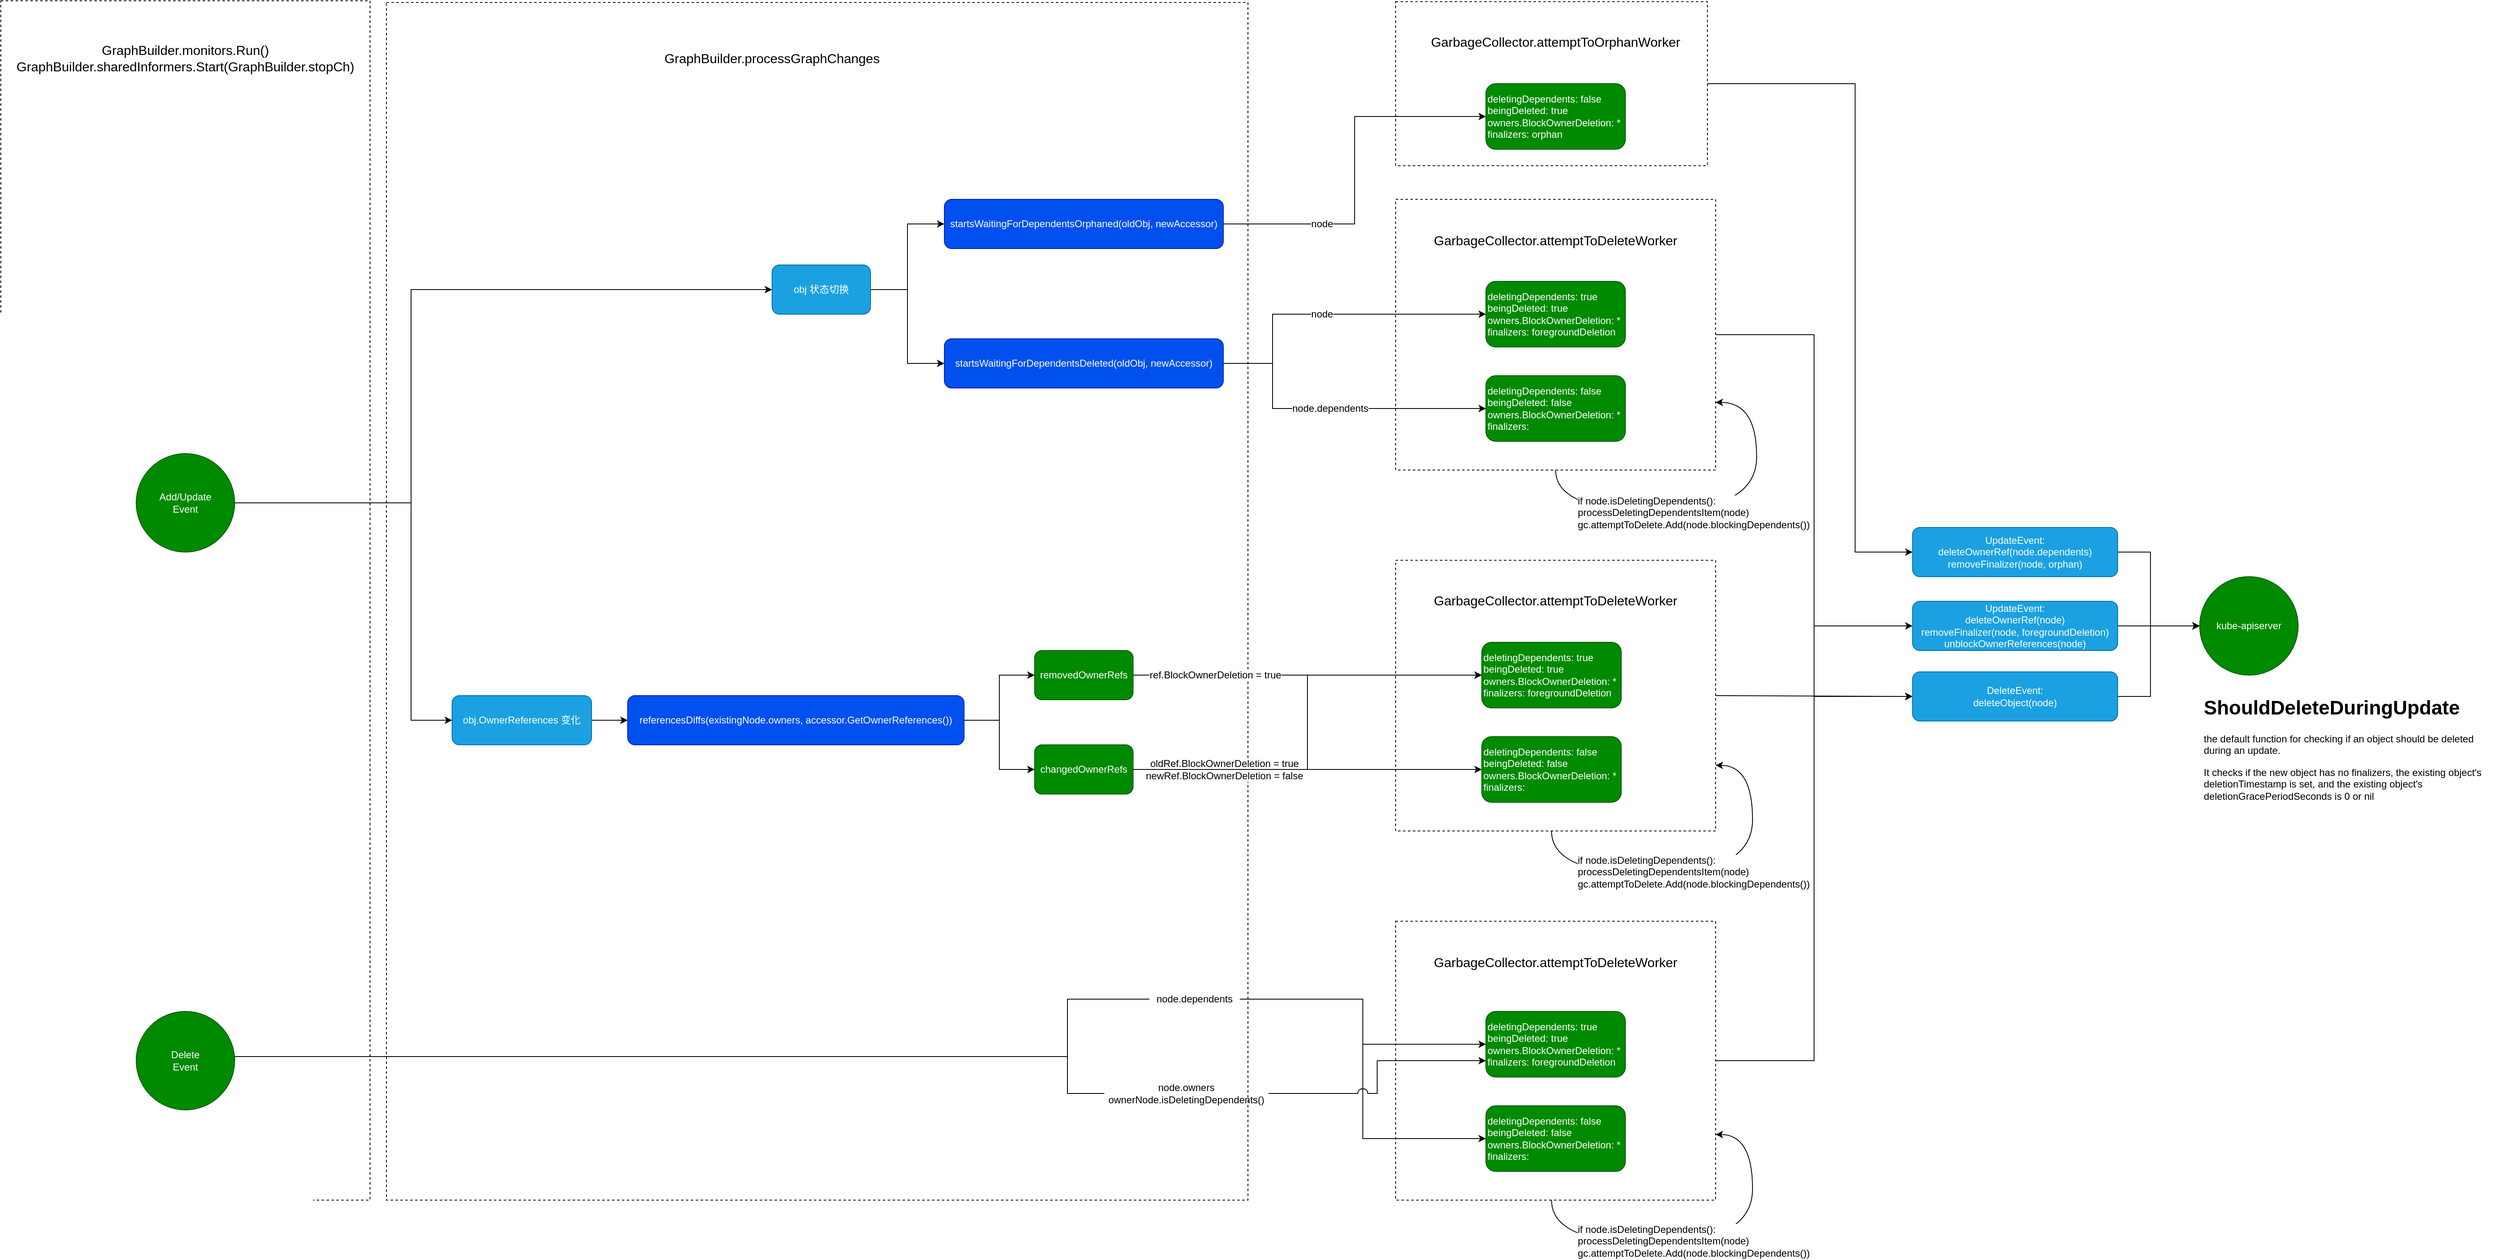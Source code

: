 <mxfile version="12.7.9" type="device"><diagram id="bAnAG_rezKA8G7oP9Piw" name="第 1 页"><mxGraphModel dx="7092" dy="2720" grid="1" gridSize="10" guides="1" tooltips="1" connect="1" arrows="1" fold="1" page="1" pageScale="1" pageWidth="827" pageHeight="1169" math="0" shadow="0"><root><mxCell id="0"/><mxCell id="1" parent="0"/><mxCell id="O7Wapl3vT5qbN7tAfjAS-4" value="" style="rounded=0;whiteSpace=wrap;html=1;dashed=1;" vertex="1" parent="1"><mxGeometry x="-2600" y="968" width="450" height="1462" as="geometry"/></mxCell><mxCell id="O7Wapl3vT5qbN7tAfjAS-1" value="" style="rounded=0;whiteSpace=wrap;html=1;dashed=1;" vertex="1" parent="1"><mxGeometry x="-2130" y="970" width="1050" height="1460" as="geometry"/></mxCell><mxCell id="iy4BCZ3IqAtohTNF7NTd-127" style="edgeStyle=orthogonalEdgeStyle;rounded=0;jumpStyle=arc;jumpSize=12;orthogonalLoop=1;jettySize=auto;html=1;entryX=0;entryY=0.5;entryDx=0;entryDy=0;endArrow=classic;endFill=1;" parent="1" source="iy4BCZ3IqAtohTNF7NTd-111" target="iy4BCZ3IqAtohTNF7NTd-126" edge="1"><mxGeometry relative="1" as="geometry"><Array as="points"><mxPoint x="-340" y="1069"/><mxPoint x="-340" y="1640"/></Array></mxGeometry></mxCell><mxCell id="iy4BCZ3IqAtohTNF7NTd-111" value="" style="rounded=0;whiteSpace=wrap;html=1;align=left;dashed=1;" parent="1" vertex="1"><mxGeometry x="-900" y="969" width="380" height="200" as="geometry"/></mxCell><mxCell id="iy4BCZ3IqAtohTNF7NTd-138" style="edgeStyle=orthogonalEdgeStyle;rounded=0;jumpStyle=arc;jumpSize=12;orthogonalLoop=1;jettySize=auto;html=1;entryX=0;entryY=0.5;entryDx=0;entryDy=0;endArrow=classic;endFill=1;" parent="1" source="iy4BCZ3IqAtohTNF7NTd-97" target="iy4BCZ3IqAtohTNF7NTd-133" edge="1"><mxGeometry relative="1" as="geometry"/></mxCell><mxCell id="iy4BCZ3IqAtohTNF7NTd-97" value="" style="rounded=0;whiteSpace=wrap;html=1;align=left;dashed=1;" parent="1" vertex="1"><mxGeometry x="-900" y="2090" width="390" height="340" as="geometry"/></mxCell><mxCell id="iy4BCZ3IqAtohTNF7NTd-137" style="edgeStyle=orthogonalEdgeStyle;rounded=0;jumpStyle=arc;jumpSize=12;orthogonalLoop=1;jettySize=auto;html=1;entryX=0;entryY=0.5;entryDx=0;entryDy=0;endArrow=classic;endFill=1;" parent="1" source="iy4BCZ3IqAtohTNF7NTd-72" target="iy4BCZ3IqAtohTNF7NTd-133" edge="1"><mxGeometry relative="1" as="geometry"/></mxCell><mxCell id="iy4BCZ3IqAtohTNF7NTd-72" value="" style="rounded=0;whiteSpace=wrap;html=1;align=left;dashed=1;" parent="1" vertex="1"><mxGeometry x="-900" y="1650" width="390" height="330" as="geometry"/></mxCell><mxCell id="iy4BCZ3IqAtohTNF7NTd-132" style="edgeStyle=orthogonalEdgeStyle;rounded=0;jumpStyle=arc;jumpSize=12;orthogonalLoop=1;jettySize=auto;html=1;entryX=0;entryY=0.5;entryDx=0;entryDy=0;endArrow=classic;endFill=1;" parent="1" source="iy4BCZ3IqAtohTNF7NTd-54" target="iy4BCZ3IqAtohTNF7NTd-131" edge="1"><mxGeometry relative="1" as="geometry"/></mxCell><mxCell id="iy4BCZ3IqAtohTNF7NTd-134" style="edgeStyle=orthogonalEdgeStyle;rounded=0;jumpStyle=arc;jumpSize=12;orthogonalLoop=1;jettySize=auto;html=1;entryX=0;entryY=0.5;entryDx=0;entryDy=0;endArrow=classic;endFill=1;" parent="1" source="iy4BCZ3IqAtohTNF7NTd-54" target="iy4BCZ3IqAtohTNF7NTd-133" edge="1"><mxGeometry relative="1" as="geometry"/></mxCell><mxCell id="iy4BCZ3IqAtohTNF7NTd-54" value="" style="rounded=0;whiteSpace=wrap;html=1;align=left;dashed=1;" parent="1" vertex="1"><mxGeometry x="-900" y="1210" width="390" height="330" as="geometry"/></mxCell><mxCell id="iy4BCZ3IqAtohTNF7NTd-52" value="&lt;div&gt;&lt;span&gt;deletingDependents: true&lt;/span&gt;&lt;br&gt;&lt;/div&gt;&lt;div&gt;beingDeleted: true&lt;/div&gt;&lt;div&gt;owners.BlockOwnerDeletion: *&lt;/div&gt;&lt;div&gt;finalizers: foregroundDeletion&lt;/div&gt;" style="rounded=1;whiteSpace=wrap;html=1;align=left;fillColor=#008a00;strokeColor=#005700;fontColor=#ffffff;" parent="1" vertex="1"><mxGeometry x="-790" y="1310" width="170" height="80" as="geometry"/></mxCell><mxCell id="iy4BCZ3IqAtohTNF7NTd-53" value="&lt;div&gt;&lt;span&gt;deletingDependents: false&lt;/span&gt;&lt;br&gt;&lt;/div&gt;&lt;div&gt;beingDeleted: false&lt;/div&gt;&lt;div&gt;owners.BlockOwnerDeletion: *&lt;/div&gt;&lt;div&gt;finalizers:&lt;/div&gt;" style="rounded=1;whiteSpace=wrap;html=1;align=left;fillColor=#008a00;strokeColor=#005700;fontColor=#ffffff;" parent="1" vertex="1"><mxGeometry x="-790" y="1425" width="170" height="80" as="geometry"/></mxCell><mxCell id="iy4BCZ3IqAtohTNF7NTd-55" value="&lt;font style=&quot;font-size: 16px&quot;&gt;GarbageCollector.attemptToDeleteWorker&lt;/font&gt;" style="text;html=1;strokeColor=none;fillColor=none;align=center;verticalAlign=middle;whiteSpace=wrap;rounded=0;" parent="1" vertex="1"><mxGeometry x="-725" y="1250" width="40" height="20" as="geometry"/></mxCell><mxCell id="iy4BCZ3IqAtohTNF7NTd-59" style="edgeStyle=orthogonalEdgeStyle;rounded=0;orthogonalLoop=1;jettySize=auto;html=1;entryX=0;entryY=0.5;entryDx=0;entryDy=0;" parent="1" source="iy4BCZ3IqAtohTNF7NTd-57" target="iy4BCZ3IqAtohTNF7NTd-58" edge="1"><mxGeometry relative="1" as="geometry"/></mxCell><mxCell id="iy4BCZ3IqAtohTNF7NTd-62" style="edgeStyle=orthogonalEdgeStyle;rounded=0;orthogonalLoop=1;jettySize=auto;html=1;entryX=0;entryY=0.5;entryDx=0;entryDy=0;" parent="1" source="iy4BCZ3IqAtohTNF7NTd-57" target="iy4BCZ3IqAtohTNF7NTd-61" edge="1"><mxGeometry relative="1" as="geometry"/></mxCell><mxCell id="iy4BCZ3IqAtohTNF7NTd-57" value="obj 状态切换" style="rounded=1;whiteSpace=wrap;html=1;align=center;fillColor=#1ba1e2;strokeColor=#006EAF;fontColor=#ffffff;" parent="1" vertex="1"><mxGeometry x="-1660" y="1290" width="120" height="60" as="geometry"/></mxCell><mxCell id="iy4BCZ3IqAtohTNF7NTd-60" style="edgeStyle=orthogonalEdgeStyle;rounded=0;orthogonalLoop=1;jettySize=auto;html=1;entryX=0;entryY=0.5;entryDx=0;entryDy=0;" parent="1" source="iy4BCZ3IqAtohTNF7NTd-58" target="iy4BCZ3IqAtohTNF7NTd-112" edge="1"><mxGeometry relative="1" as="geometry"><mxPoint x="-790.0" y="1240" as="targetPoint"/></mxGeometry></mxCell><mxCell id="iy4BCZ3IqAtohTNF7NTd-66" value="node" style="text;html=1;align=center;verticalAlign=middle;resizable=0;points=[];labelBackgroundColor=#ffffff;" parent="iy4BCZ3IqAtohTNF7NTd-60" vertex="1" connectable="0"><mxGeometry x="-0.512" y="1" relative="1" as="geometry"><mxPoint x="10" y="1" as="offset"/></mxGeometry></mxCell><mxCell id="iy4BCZ3IqAtohTNF7NTd-58" value="startsWaitingForDependentsOrphaned(oldObj, newAccessor)" style="rounded=1;whiteSpace=wrap;html=1;align=center;fillColor=#0050ef;strokeColor=#001DBC;fontColor=#ffffff;" parent="1" vertex="1"><mxGeometry x="-1450" y="1210" width="340" height="60" as="geometry"/></mxCell><mxCell id="iy4BCZ3IqAtohTNF7NTd-63" style="edgeStyle=orthogonalEdgeStyle;rounded=0;orthogonalLoop=1;jettySize=auto;html=1;entryX=0;entryY=0.5;entryDx=0;entryDy=0;" parent="1" source="iy4BCZ3IqAtohTNF7NTd-61" target="iy4BCZ3IqAtohTNF7NTd-52" edge="1"><mxGeometry relative="1" as="geometry"><Array as="points"><mxPoint x="-1050" y="1410"/><mxPoint x="-1050" y="1350"/></Array></mxGeometry></mxCell><mxCell id="iy4BCZ3IqAtohTNF7NTd-67" value="node" style="text;html=1;align=center;verticalAlign=middle;resizable=0;points=[];labelBackgroundColor=#ffffff;" parent="iy4BCZ3IqAtohTNF7NTd-63" vertex="1" connectable="0"><mxGeometry x="-0.045" y="2" relative="1" as="geometry"><mxPoint x="-1.43" y="2" as="offset"/></mxGeometry></mxCell><mxCell id="iy4BCZ3IqAtohTNF7NTd-65" style="edgeStyle=orthogonalEdgeStyle;rounded=0;orthogonalLoop=1;jettySize=auto;html=1;entryX=0;entryY=0.5;entryDx=0;entryDy=0;" parent="1" source="iy4BCZ3IqAtohTNF7NTd-61" target="iy4BCZ3IqAtohTNF7NTd-53" edge="1"><mxGeometry relative="1" as="geometry"><Array as="points"><mxPoint x="-1050" y="1410"/><mxPoint x="-1050" y="1465"/></Array></mxGeometry></mxCell><mxCell id="iy4BCZ3IqAtohTNF7NTd-68" value="node.dependents" style="text;html=1;align=center;verticalAlign=middle;resizable=0;points=[];labelBackgroundColor=#ffffff;" parent="iy4BCZ3IqAtohTNF7NTd-65" vertex="1" connectable="0"><mxGeometry x="-0.207" relative="1" as="geometry"><mxPoint x="36.43" as="offset"/></mxGeometry></mxCell><mxCell id="iy4BCZ3IqAtohTNF7NTd-61" value="startsWaitingForDependentsDeleted(oldObj, newAccessor)" style="rounded=1;whiteSpace=wrap;html=1;align=center;fillColor=#0050ef;strokeColor=#001DBC;fontColor=#ffffff;" parent="1" vertex="1"><mxGeometry x="-1450" y="1380" width="340" height="60" as="geometry"/></mxCell><mxCell id="iy4BCZ3IqAtohTNF7NTd-71" style="edgeStyle=orthogonalEdgeStyle;rounded=0;orthogonalLoop=1;jettySize=auto;html=1;entryX=0;entryY=0.5;entryDx=0;entryDy=0;" parent="1" source="iy4BCZ3IqAtohTNF7NTd-69" target="iy4BCZ3IqAtohTNF7NTd-70" edge="1"><mxGeometry relative="1" as="geometry"/></mxCell><mxCell id="iy4BCZ3IqAtohTNF7NTd-69" value="obj.OwnerReferences 变化" style="rounded=1;whiteSpace=wrap;html=1;align=center;fillColor=#1ba1e2;strokeColor=#006EAF;fontColor=#ffffff;" parent="1" vertex="1"><mxGeometry x="-2050" y="1815" width="170" height="60" as="geometry"/></mxCell><mxCell id="iy4BCZ3IqAtohTNF7NTd-77" style="edgeStyle=orthogonalEdgeStyle;rounded=0;orthogonalLoop=1;jettySize=auto;html=1;entryX=0;entryY=0.5;entryDx=0;entryDy=0;exitX=1;exitY=0.5;exitDx=0;exitDy=0;" parent="1" source="iy4BCZ3IqAtohTNF7NTd-81" target="iy4BCZ3IqAtohTNF7NTd-74" edge="1"><mxGeometry relative="1" as="geometry"/></mxCell><mxCell id="iy4BCZ3IqAtohTNF7NTd-86" value="ref.BlockOwnerDeletion = true" style="text;html=1;align=center;verticalAlign=middle;resizable=0;points=[];labelBackgroundColor=#ffffff;" parent="iy4BCZ3IqAtohTNF7NTd-77" vertex="1" connectable="0"><mxGeometry x="-0.66" y="-1" relative="1" as="geometry"><mxPoint x="27" y="-1" as="offset"/></mxGeometry></mxCell><mxCell id="iy4BCZ3IqAtohTNF7NTd-82" style="edgeStyle=orthogonalEdgeStyle;rounded=0;orthogonalLoop=1;jettySize=auto;html=1;entryX=0;entryY=0.5;entryDx=0;entryDy=0;" parent="1" source="iy4BCZ3IqAtohTNF7NTd-70" target="iy4BCZ3IqAtohTNF7NTd-81" edge="1"><mxGeometry relative="1" as="geometry"/></mxCell><mxCell id="iy4BCZ3IqAtohTNF7NTd-90" style="edgeStyle=orthogonalEdgeStyle;rounded=0;orthogonalLoop=1;jettySize=auto;html=1;entryX=0;entryY=0.5;entryDx=0;entryDy=0;" parent="1" source="iy4BCZ3IqAtohTNF7NTd-70" target="iy4BCZ3IqAtohTNF7NTd-84" edge="1"><mxGeometry relative="1" as="geometry"/></mxCell><mxCell id="iy4BCZ3IqAtohTNF7NTd-70" value="referencesDiffs(existingNode.owners, accessor.GetOwnerReferences())" style="rounded=1;whiteSpace=wrap;html=1;align=center;fillColor=#0050ef;strokeColor=#001DBC;fontColor=#ffffff;" parent="1" vertex="1"><mxGeometry x="-1836" y="1815" width="410" height="60" as="geometry"/></mxCell><mxCell id="iy4BCZ3IqAtohTNF7NTd-74" value="&lt;div&gt;&lt;span&gt;deletingDependents: true&lt;/span&gt;&lt;br&gt;&lt;/div&gt;&lt;div&gt;beingDeleted: true&lt;/div&gt;&lt;div&gt;owners.BlockOwnerDeletion: *&lt;/div&gt;&lt;div&gt;finalizers: foregroundDeletion&lt;/div&gt;" style="rounded=1;whiteSpace=wrap;html=1;align=left;fillColor=#008a00;strokeColor=#005700;fontColor=#ffffff;" parent="1" vertex="1"><mxGeometry x="-795" y="1750" width="170" height="80" as="geometry"/></mxCell><mxCell id="iy4BCZ3IqAtohTNF7NTd-75" value="&lt;div&gt;&lt;span&gt;deletingDependents: false&lt;/span&gt;&lt;br&gt;&lt;/div&gt;&lt;div&gt;beingDeleted: false&lt;/div&gt;&lt;div&gt;owners.BlockOwnerDeletion: *&lt;/div&gt;&lt;div&gt;finalizers:&lt;/div&gt;" style="rounded=1;whiteSpace=wrap;html=1;align=left;fillColor=#008a00;strokeColor=#005700;fontColor=#ffffff;" parent="1" vertex="1"><mxGeometry x="-795" y="1865" width="170" height="80" as="geometry"/></mxCell><mxCell id="iy4BCZ3IqAtohTNF7NTd-76" value="&lt;font style=&quot;font-size: 16px&quot;&gt;GarbageCollector.attemptToDeleteWorker&lt;/font&gt;" style="text;html=1;strokeColor=none;fillColor=none;align=center;verticalAlign=middle;whiteSpace=wrap;rounded=0;" parent="1" vertex="1"><mxGeometry x="-725" y="1689" width="40" height="20" as="geometry"/></mxCell><mxCell id="iy4BCZ3IqAtohTNF7NTd-81" value="removedOwnerRefs" style="rounded=1;whiteSpace=wrap;html=1;align=center;fillColor=#008a00;strokeColor=#005700;fontColor=#ffffff;" parent="1" vertex="1"><mxGeometry x="-1340" y="1760" width="120" height="60" as="geometry"/></mxCell><mxCell id="iy4BCZ3IqAtohTNF7NTd-88" style="edgeStyle=orthogonalEdgeStyle;rounded=0;orthogonalLoop=1;jettySize=auto;html=1;entryX=0;entryY=0.5;entryDx=0;entryDy=0;" parent="1" source="iy4BCZ3IqAtohTNF7NTd-84" target="iy4BCZ3IqAtohTNF7NTd-75" edge="1"><mxGeometry relative="1" as="geometry"/></mxCell><mxCell id="iy4BCZ3IqAtohTNF7NTd-89" value="&lt;div&gt;oldRef.BlockOwnerDeletion = true&lt;/div&gt;&lt;div&gt;newRef.BlockOwnerDeletion = false&lt;/div&gt;" style="text;html=1;align=center;verticalAlign=middle;resizable=0;points=[];labelBackgroundColor=#ffffff;" parent="iy4BCZ3IqAtohTNF7NTd-88" vertex="1" connectable="0"><mxGeometry x="-0.776" y="1" relative="1" as="geometry"><mxPoint x="62.86" y="1" as="offset"/></mxGeometry></mxCell><mxCell id="iy4BCZ3IqAtohTNF7NTd-117" style="edgeStyle=orthogonalEdgeStyle;rounded=0;jumpStyle=arc;jumpSize=12;orthogonalLoop=1;jettySize=auto;html=1;entryX=0;entryY=0.5;entryDx=0;entryDy=0;endArrow=classic;endFill=1;" parent="1" source="iy4BCZ3IqAtohTNF7NTd-84" target="iy4BCZ3IqAtohTNF7NTd-74" edge="1"><mxGeometry relative="1" as="geometry"/></mxCell><mxCell id="iy4BCZ3IqAtohTNF7NTd-84" value="changedOwnerRefs" style="rounded=1;whiteSpace=wrap;html=1;align=center;fillColor=#008a00;strokeColor=#005700;fontColor=#ffffff;" parent="1" vertex="1"><mxGeometry x="-1340" y="1875" width="120" height="60" as="geometry"/></mxCell><mxCell id="iy4BCZ3IqAtohTNF7NTd-94" style="edgeStyle=orthogonalEdgeStyle;rounded=0;orthogonalLoop=1;jettySize=auto;html=1;entryX=0;entryY=0.5;entryDx=0;entryDy=0;" parent="1" source="iy4BCZ3IqAtohTNF7NTd-93" target="iy4BCZ3IqAtohTNF7NTd-57" edge="1"><mxGeometry relative="1" as="geometry"><Array as="points"><mxPoint x="-2100" y="1580"/><mxPoint x="-2100" y="1320"/></Array></mxGeometry></mxCell><mxCell id="iy4BCZ3IqAtohTNF7NTd-118" style="edgeStyle=orthogonalEdgeStyle;rounded=0;jumpStyle=arc;jumpSize=12;orthogonalLoop=1;jettySize=auto;html=1;entryX=0;entryY=0.5;entryDx=0;entryDy=0;endArrow=classic;endFill=1;" parent="1" source="iy4BCZ3IqAtohTNF7NTd-93" target="iy4BCZ3IqAtohTNF7NTd-69" edge="1"><mxGeometry relative="1" as="geometry"><Array as="points"><mxPoint x="-2100" y="1580"/><mxPoint x="-2100" y="1845"/></Array></mxGeometry></mxCell><mxCell id="iy4BCZ3IqAtohTNF7NTd-93" value="Add/Update&lt;br&gt;Event" style="ellipse;whiteSpace=wrap;html=1;aspect=fixed;fillColor=#008a00;strokeColor=#005700;fontColor=#ffffff;" parent="1" vertex="1"><mxGeometry x="-2435" y="1520" width="120" height="120" as="geometry"/></mxCell><mxCell id="iy4BCZ3IqAtohTNF7NTd-102" style="edgeStyle=orthogonalEdgeStyle;rounded=0;orthogonalLoop=1;jettySize=auto;html=1;entryX=0;entryY=0.5;entryDx=0;entryDy=0;endArrow=none;endFill=0;exitX=1;exitY=0.5;exitDx=0;exitDy=0;" parent="1" source="iy4BCZ3IqAtohTNF7NTd-96" target="iy4BCZ3IqAtohTNF7NTd-103" edge="1"><mxGeometry relative="1" as="geometry"><Array as="points"><mxPoint x="-1300" y="2255"/><mxPoint x="-1300" y="2185"/></Array></mxGeometry></mxCell><mxCell id="iy4BCZ3IqAtohTNF7NTd-108" style="edgeStyle=orthogonalEdgeStyle;rounded=0;orthogonalLoop=1;jettySize=auto;html=1;entryX=0;entryY=0.5;entryDx=0;entryDy=0;endArrow=none;endFill=0;exitX=1;exitY=0.5;exitDx=0;exitDy=0;" parent="1" source="iy4BCZ3IqAtohTNF7NTd-96" target="iy4BCZ3IqAtohTNF7NTd-107" edge="1"><mxGeometry relative="1" as="geometry"><Array as="points"><mxPoint x="-1300" y="2255"/><mxPoint x="-1300" y="2300"/></Array></mxGeometry></mxCell><mxCell id="iy4BCZ3IqAtohTNF7NTd-96" value="Delete&lt;br&gt;Event" style="ellipse;whiteSpace=wrap;html=1;aspect=fixed;fillColor=#008a00;strokeColor=#005700;fontColor=#ffffff;" parent="1" vertex="1"><mxGeometry x="-2435" y="2200" width="120" height="120" as="geometry"/></mxCell><mxCell id="iy4BCZ3IqAtohTNF7NTd-99" value="&lt;div&gt;&lt;span&gt;deletingDependents: true&lt;/span&gt;&lt;br&gt;&lt;/div&gt;&lt;div&gt;beingDeleted: true&lt;/div&gt;&lt;div&gt;owners.BlockOwnerDeletion: *&lt;/div&gt;&lt;div&gt;finalizers: foregroundDeletion&lt;/div&gt;" style="rounded=1;whiteSpace=wrap;html=1;align=left;fillColor=#008a00;strokeColor=#005700;fontColor=#ffffff;" parent="1" vertex="1"><mxGeometry x="-790" y="2200" width="170" height="80" as="geometry"/></mxCell><mxCell id="iy4BCZ3IqAtohTNF7NTd-100" value="&lt;div&gt;&lt;span&gt;deletingDependents: false&lt;/span&gt;&lt;br&gt;&lt;/div&gt;&lt;div&gt;beingDeleted: false&lt;/div&gt;&lt;div&gt;owners.BlockOwnerDeletion: *&lt;/div&gt;&lt;div&gt;finalizers:&lt;/div&gt;" style="rounded=1;whiteSpace=wrap;html=1;align=left;fillColor=#008a00;strokeColor=#005700;fontColor=#ffffff;" parent="1" vertex="1"><mxGeometry x="-790" y="2315" width="170" height="80" as="geometry"/></mxCell><mxCell id="iy4BCZ3IqAtohTNF7NTd-101" value="&lt;font style=&quot;font-size: 16px&quot;&gt;GarbageCollector.attemptToDeleteWorker&lt;/font&gt;" style="text;html=1;strokeColor=none;fillColor=none;align=center;verticalAlign=middle;whiteSpace=wrap;rounded=0;" parent="1" vertex="1"><mxGeometry x="-725" y="2130" width="40" height="20" as="geometry"/></mxCell><mxCell id="iy4BCZ3IqAtohTNF7NTd-105" style="edgeStyle=orthogonalEdgeStyle;rounded=0;orthogonalLoop=1;jettySize=auto;html=1;entryX=0;entryY=0.5;entryDx=0;entryDy=0;" parent="1" source="iy4BCZ3IqAtohTNF7NTd-103" target="iy4BCZ3IqAtohTNF7NTd-99" edge="1"><mxGeometry relative="1" as="geometry"/></mxCell><mxCell id="iy4BCZ3IqAtohTNF7NTd-106" style="edgeStyle=orthogonalEdgeStyle;rounded=0;orthogonalLoop=1;jettySize=auto;html=1;entryX=0;entryY=0.5;entryDx=0;entryDy=0;" parent="1" source="iy4BCZ3IqAtohTNF7NTd-103" target="iy4BCZ3IqAtohTNF7NTd-100" edge="1"><mxGeometry relative="1" as="geometry"/></mxCell><mxCell id="iy4BCZ3IqAtohTNF7NTd-103" value="node.dependents" style="text;html=1;strokeColor=none;fillColor=none;align=center;verticalAlign=middle;whiteSpace=wrap;rounded=0;" parent="1" vertex="1"><mxGeometry x="-1200" y="2175" width="110" height="20" as="geometry"/></mxCell><mxCell id="iy4BCZ3IqAtohTNF7NTd-109" style="edgeStyle=orthogonalEdgeStyle;rounded=0;orthogonalLoop=1;jettySize=auto;html=1;entryX=0;entryY=0.75;entryDx=0;entryDy=0;endArrow=classic;endFill=1;jumpStyle=arc;jumpSize=12;" parent="1" source="iy4BCZ3IqAtohTNF7NTd-107" target="iy4BCZ3IqAtohTNF7NTd-99" edge="1"><mxGeometry relative="1" as="geometry"/></mxCell><mxCell id="iy4BCZ3IqAtohTNF7NTd-107" value="node.owners&lt;br&gt;ownerNode.isDeletingDependents()" style="text;html=1;strokeColor=none;fillColor=none;align=center;verticalAlign=middle;whiteSpace=wrap;rounded=0;" parent="1" vertex="1"><mxGeometry x="-1255" y="2280" width="200" height="40" as="geometry"/></mxCell><mxCell id="iy4BCZ3IqAtohTNF7NTd-110" value="kube-apiserver" style="ellipse;whiteSpace=wrap;html=1;aspect=fixed;fillColor=#008a00;strokeColor=#005700;fontColor=#ffffff;" parent="1" vertex="1"><mxGeometry x="80" y="1670" width="120" height="120" as="geometry"/></mxCell><mxCell id="iy4BCZ3IqAtohTNF7NTd-112" value="&lt;div&gt;&lt;span&gt;deletingDependents: false&lt;/span&gt;&lt;br&gt;&lt;/div&gt;&lt;div&gt;beingDeleted: true&lt;/div&gt;&lt;div&gt;owners.BlockOwnerDeletion: *&lt;/div&gt;&lt;div&gt;finalizers: orphan&lt;/div&gt;" style="rounded=1;whiteSpace=wrap;html=1;align=left;fillColor=#008a00;strokeColor=#005700;fontColor=#ffffff;" parent="1" vertex="1"><mxGeometry x="-790" y="1069" width="170" height="80" as="geometry"/></mxCell><mxCell id="iy4BCZ3IqAtohTNF7NTd-115" value="&lt;font style=&quot;font-size: 16px&quot;&gt;GarbageCollector.attemptToOrphanWorker&lt;/font&gt;" style="text;html=1;strokeColor=none;fillColor=none;align=center;verticalAlign=middle;whiteSpace=wrap;rounded=0;" parent="1" vertex="1"><mxGeometry x="-725" y="1008" width="40" height="20" as="geometry"/></mxCell><mxCell id="iy4BCZ3IqAtohTNF7NTd-141" style="edgeStyle=orthogonalEdgeStyle;rounded=0;jumpStyle=arc;jumpSize=12;orthogonalLoop=1;jettySize=auto;html=1;endArrow=classic;endFill=1;" parent="1" source="iy4BCZ3IqAtohTNF7NTd-126" target="iy4BCZ3IqAtohTNF7NTd-110" edge="1"><mxGeometry relative="1" as="geometry"><Array as="points"><mxPoint x="20" y="1640"/><mxPoint x="20" y="1730"/></Array></mxGeometry></mxCell><mxCell id="iy4BCZ3IqAtohTNF7NTd-126" value="UpdateEvent:&lt;br&gt;&lt;div&gt;&lt;span&gt;deleteOwnerRef(node.dependents)&lt;/span&gt;&lt;/div&gt;&lt;div&gt;&lt;span&gt;removeFinalizer(node, orphan)&lt;br&gt;&lt;/span&gt;&lt;/div&gt;" style="rounded=1;whiteSpace=wrap;html=1;align=center;fillColor=#1ba1e2;strokeColor=#006EAF;fontColor=#ffffff;" parent="1" vertex="1"><mxGeometry x="-270" y="1610" width="250" height="60" as="geometry"/></mxCell><mxCell id="iy4BCZ3IqAtohTNF7NTd-129" style="edgeStyle=orthogonalEdgeStyle;curved=1;rounded=0;jumpStyle=arc;jumpSize=12;orthogonalLoop=1;jettySize=auto;html=1;entryX=1;entryY=0.75;entryDx=0;entryDy=0;endArrow=classic;endFill=1;exitX=0.5;exitY=1;exitDx=0;exitDy=0;" parent="1" source="iy4BCZ3IqAtohTNF7NTd-54" target="iy4BCZ3IqAtohTNF7NTd-54" edge="1"><mxGeometry relative="1" as="geometry"><Array as="points"><mxPoint x="-705" y="1590"/><mxPoint x="-460" y="1590"/><mxPoint x="-460" y="1458"/></Array></mxGeometry></mxCell><mxCell id="iy4BCZ3IqAtohTNF7NTd-130" value="&lt;div&gt;if node.isDeletingDependents():&lt;/div&gt;processDeletingDependentsItem(node)&lt;br&gt;gc.attemptToDelete.Add(node.blockingDependents())" style="text;html=1;align=left;verticalAlign=middle;resizable=0;points=[];labelBackgroundColor=#ffffff;" parent="iy4BCZ3IqAtohTNF7NTd-129" vertex="1" connectable="0"><mxGeometry x="-0.141" y="-2" relative="1" as="geometry"><mxPoint x="-130" as="offset"/></mxGeometry></mxCell><mxCell id="iy4BCZ3IqAtohTNF7NTd-142" style="edgeStyle=orthogonalEdgeStyle;rounded=0;jumpStyle=arc;jumpSize=12;orthogonalLoop=1;jettySize=auto;html=1;endArrow=classic;endFill=1;" parent="1" source="iy4BCZ3IqAtohTNF7NTd-131" target="iy4BCZ3IqAtohTNF7NTd-110" edge="1"><mxGeometry relative="1" as="geometry"/></mxCell><mxCell id="iy4BCZ3IqAtohTNF7NTd-131" value="UpdateEvent:&lt;br&gt;&lt;div&gt;deleteOwnerRef(node)&lt;span&gt;&lt;br&gt;&lt;/span&gt;&lt;/div&gt;&lt;div&gt;&lt;span&gt;removeFinalizer(node, foregroundDeletion)&lt;br&gt;&lt;/span&gt;&lt;/div&gt;&lt;div&gt;&lt;span&gt;unblockOwnerReferences(node)&lt;br&gt;&lt;/span&gt;&lt;/div&gt;" style="rounded=1;whiteSpace=wrap;html=1;align=center;fillColor=#1ba1e2;strokeColor=#006EAF;fontColor=#ffffff;" parent="1" vertex="1"><mxGeometry x="-270" y="1700" width="250" height="60" as="geometry"/></mxCell><mxCell id="iy4BCZ3IqAtohTNF7NTd-143" style="edgeStyle=orthogonalEdgeStyle;rounded=0;jumpStyle=arc;jumpSize=12;orthogonalLoop=1;jettySize=auto;html=1;endArrow=classic;endFill=1;" parent="1" source="iy4BCZ3IqAtohTNF7NTd-133" target="iy4BCZ3IqAtohTNF7NTd-110" edge="1"><mxGeometry relative="1" as="geometry"><Array as="points"><mxPoint x="20" y="1816"/><mxPoint x="20" y="1730"/></Array></mxGeometry></mxCell><mxCell id="iy4BCZ3IqAtohTNF7NTd-133" value="DeleteEvent:&lt;br&gt;deleteObject(node)" style="rounded=1;whiteSpace=wrap;html=1;align=center;fillColor=#1ba1e2;strokeColor=#006EAF;fontColor=#ffffff;" parent="1" vertex="1"><mxGeometry x="-270" y="1786" width="250" height="60" as="geometry"/></mxCell><mxCell id="iy4BCZ3IqAtohTNF7NTd-135" style="edgeStyle=orthogonalEdgeStyle;curved=1;rounded=0;jumpStyle=arc;jumpSize=12;orthogonalLoop=1;jettySize=auto;html=1;endArrow=classic;endFill=1;" parent="1" edge="1"><mxGeometry relative="1" as="geometry"><mxPoint x="-710" y="1980" as="sourcePoint"/><mxPoint x="-510" y="1900" as="targetPoint"/><Array as="points"><mxPoint x="-710" y="2032.5"/><mxPoint x="-465" y="2032.5"/><mxPoint x="-465" y="1900.5"/></Array></mxGeometry></mxCell><mxCell id="iy4BCZ3IqAtohTNF7NTd-136" value="&lt;div style=&quot;text-align: left&quot;&gt;&lt;br&gt;&lt;/div&gt;" style="text;html=1;align=center;verticalAlign=middle;resizable=0;points=[];labelBackgroundColor=#ffffff;" parent="iy4BCZ3IqAtohTNF7NTd-135" vertex="1" connectable="0"><mxGeometry x="-0.141" y="-2" relative="1" as="geometry"><mxPoint as="offset"/></mxGeometry></mxCell><mxCell id="iy4BCZ3IqAtohTNF7NTd-139" style="edgeStyle=orthogonalEdgeStyle;curved=1;rounded=0;jumpStyle=arc;jumpSize=12;orthogonalLoop=1;jettySize=auto;html=1;endArrow=classic;endFill=1;" parent="1" edge="1"><mxGeometry relative="1" as="geometry"><mxPoint x="-710" y="2430" as="sourcePoint"/><mxPoint x="-510" y="2350" as="targetPoint"/><Array as="points"><mxPoint x="-710" y="2482.5"/><mxPoint x="-465" y="2482.5"/><mxPoint x="-465" y="2350.5"/></Array></mxGeometry></mxCell><mxCell id="iy4BCZ3IqAtohTNF7NTd-145" value="&lt;div&gt;if node.isDeletingDependents():&lt;/div&gt;processDeletingDependentsItem(node)&lt;br&gt;gc.attemptToDelete.Add(node.blockingDependents())" style="text;html=1;align=left;verticalAlign=middle;resizable=0;points=[];labelBackgroundColor=#ffffff;" parent="1" vertex="1" connectable="0"><mxGeometry x="-550" y="2030" as="geometry"><mxPoint x="-130" as="offset"/></mxGeometry></mxCell><mxCell id="iy4BCZ3IqAtohTNF7NTd-146" value="&lt;div&gt;if node.isDeletingDependents():&lt;/div&gt;processDeletingDependentsItem(node)&lt;br&gt;gc.attemptToDelete.Add(node.blockingDependents())" style="text;html=1;align=left;verticalAlign=middle;resizable=0;points=[];labelBackgroundColor=#ffffff;" parent="1" vertex="1" connectable="0"><mxGeometry x="-550" y="2480" as="geometry"><mxPoint x="-130" as="offset"/></mxGeometry></mxCell><mxCell id="Q2HdPu-UStoq76lO82jr-2" value="&lt;h1&gt;ShouldDeleteDuringUpdate&lt;/h1&gt;&lt;p&gt;the default function for checking if an object should be deleted during an update.&lt;/p&gt;&lt;p&gt;It checks if the new object has no finalizers, the existing object's deletionTimestamp is set, and the existing object's deletionGracePeriodSeconds is 0 or nil&lt;/p&gt;" style="text;html=1;strokeColor=none;fillColor=none;spacing=5;spacingTop=-20;whiteSpace=wrap;overflow=hidden;rounded=0;" parent="1" vertex="1"><mxGeometry x="80" y="1810" width="365" height="144" as="geometry"/></mxCell><mxCell id="O7Wapl3vT5qbN7tAfjAS-2" value="&lt;font size=&quot;1&quot;&gt;&lt;span style=&quot;font-size: 16px&quot;&gt;GraphBuilder.processGraphChanges&lt;/span&gt;&lt;/font&gt;" style="text;html=1;strokeColor=none;fillColor=none;align=center;verticalAlign=middle;whiteSpace=wrap;rounded=0;dashed=1;" vertex="1" parent="1"><mxGeometry x="-1680" y="1028" width="40" height="20" as="geometry"/></mxCell><mxCell id="O7Wapl3vT5qbN7tAfjAS-5" value="&lt;div style=&quot;font-size: 16px&quot;&gt;&lt;font style=&quot;font-size: 16px&quot;&gt;GraphBuilder.monitors.Run()&lt;/font&gt;&lt;/div&gt;&lt;div style=&quot;font-size: 16px&quot;&gt;&lt;font style=&quot;font-size: 16px&quot;&gt;GraphBuilder.sharedInformers.Start(GraphBuilder.stopCh)&lt;/font&gt;&lt;/div&gt;" style="text;html=1;strokeColor=none;fillColor=none;align=center;verticalAlign=middle;whiteSpace=wrap;rounded=0;dashed=1;" vertex="1" parent="1"><mxGeometry x="-2395" y="1028" width="40" height="20" as="geometry"/></mxCell></root></mxGraphModel></diagram></mxfile>